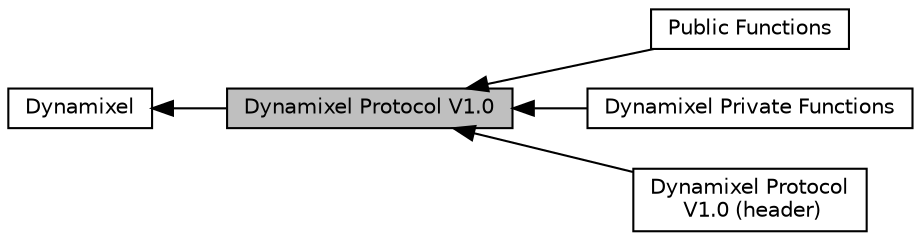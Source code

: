 digraph "Dynamixel Protocol V1.0"
{
  edge [fontname="Helvetica",fontsize="10",labelfontname="Helvetica",labelfontsize="10"];
  node [fontname="Helvetica",fontsize="10",shape=record];
  rankdir=LR;
  Node2 [label="Public Functions",height=0.2,width=0.4,color="black", fillcolor="white", style="filled",URL="$group___dynamixel_protocol_v1___public___functions.html",tooltip="Globally-accessible functions for interfacing with Dynamixel actuators and controlling the settings o..."];
  Node3 [label="Dynamixel Private Functions",height=0.2,width=0.4,color="black", fillcolor="white", style="filled",URL="$group___dynamixel_protocol_v1___private___functions.html",tooltip="Functions only accessible from within the library. "];
  Node0 [label="Dynamixel Protocol V1.0",height=0.2,width=0.4,color="black", fillcolor="grey75", style="filled", fontcolor="black"];
  Node4 [label="Dynamixel Protocol\l V1.0 (header)",height=0.2,width=0.4,color="black", fillcolor="white", style="filled",URL="$group___dynamixel_protocol_v1_header.html",tooltip="Header for Dynamixel Protocol V1.0, showing the public content. "];
  Node1 [label="Dynamixel",height=0.2,width=0.4,color="black", fillcolor="white", style="filled",URL="$group___dynamixel.html",tooltip="Everything related to Dynamixel actuators. "];
  Node1->Node0 [shape=plaintext, dir="back", style="solid"];
  Node0->Node2 [shape=plaintext, dir="back", style="solid"];
  Node0->Node3 [shape=plaintext, dir="back", style="solid"];
  Node0->Node4 [shape=plaintext, dir="back", style="solid"];
}

